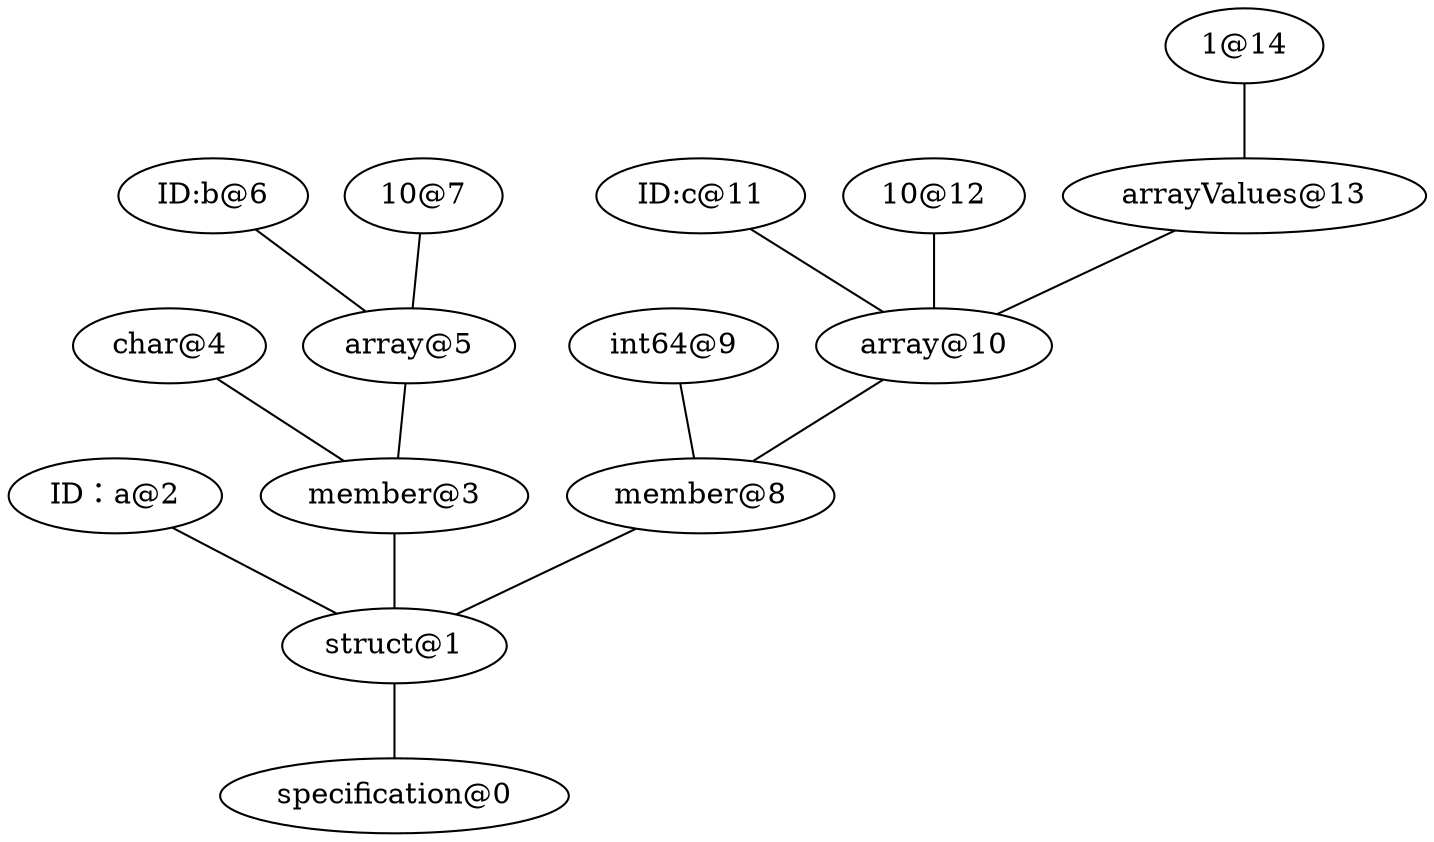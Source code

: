graph{
    { rank=same; "specification@0"}
    { rank=same; "struct@1"}
    { rank=same; "ID：a@2"; "member@3"; "member@8"}
    { rank=same; "char@4"; "array@5"; "int64@9"; "array@10"}
    { rank=same; "ID:b@6"; "10@7"; "ID:c@11"; "10@12"; "arrayValues@13"}
    { rank=same; "1@14"}

    "struct@1" -- "specification@0"
    "ID：a@2" -- "struct@1"
    "member@3" -- "struct@1"
    "char@4" -- "member@3"
    "array@5" -- "member@3"
    "ID:b@6" -- "array@5"
    "10@7" -- "array@5"
    "member@8" -- "struct@1"
    "int64@9" -- "member@8"
    "array@10" -- "member@8"
    "ID:c@11" -- "array@10"
    "10@12" -- "array@10"
    "arrayValues@13" -- "array@10"
    "1@14" -- "arrayValues@13"
}
